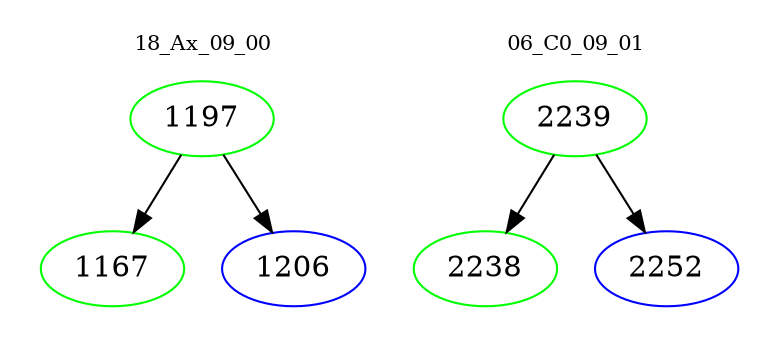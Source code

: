 digraph{
subgraph cluster_0 {
color = white
label = "18_Ax_09_00";
fontsize=10;
T0_1197 [label="1197", color="green"]
T0_1197 -> T0_1167 [color="black"]
T0_1167 [label="1167", color="green"]
T0_1197 -> T0_1206 [color="black"]
T0_1206 [label="1206", color="blue"]
}
subgraph cluster_1 {
color = white
label = "06_C0_09_01";
fontsize=10;
T1_2239 [label="2239", color="green"]
T1_2239 -> T1_2238 [color="black"]
T1_2238 [label="2238", color="green"]
T1_2239 -> T1_2252 [color="black"]
T1_2252 [label="2252", color="blue"]
}
}
